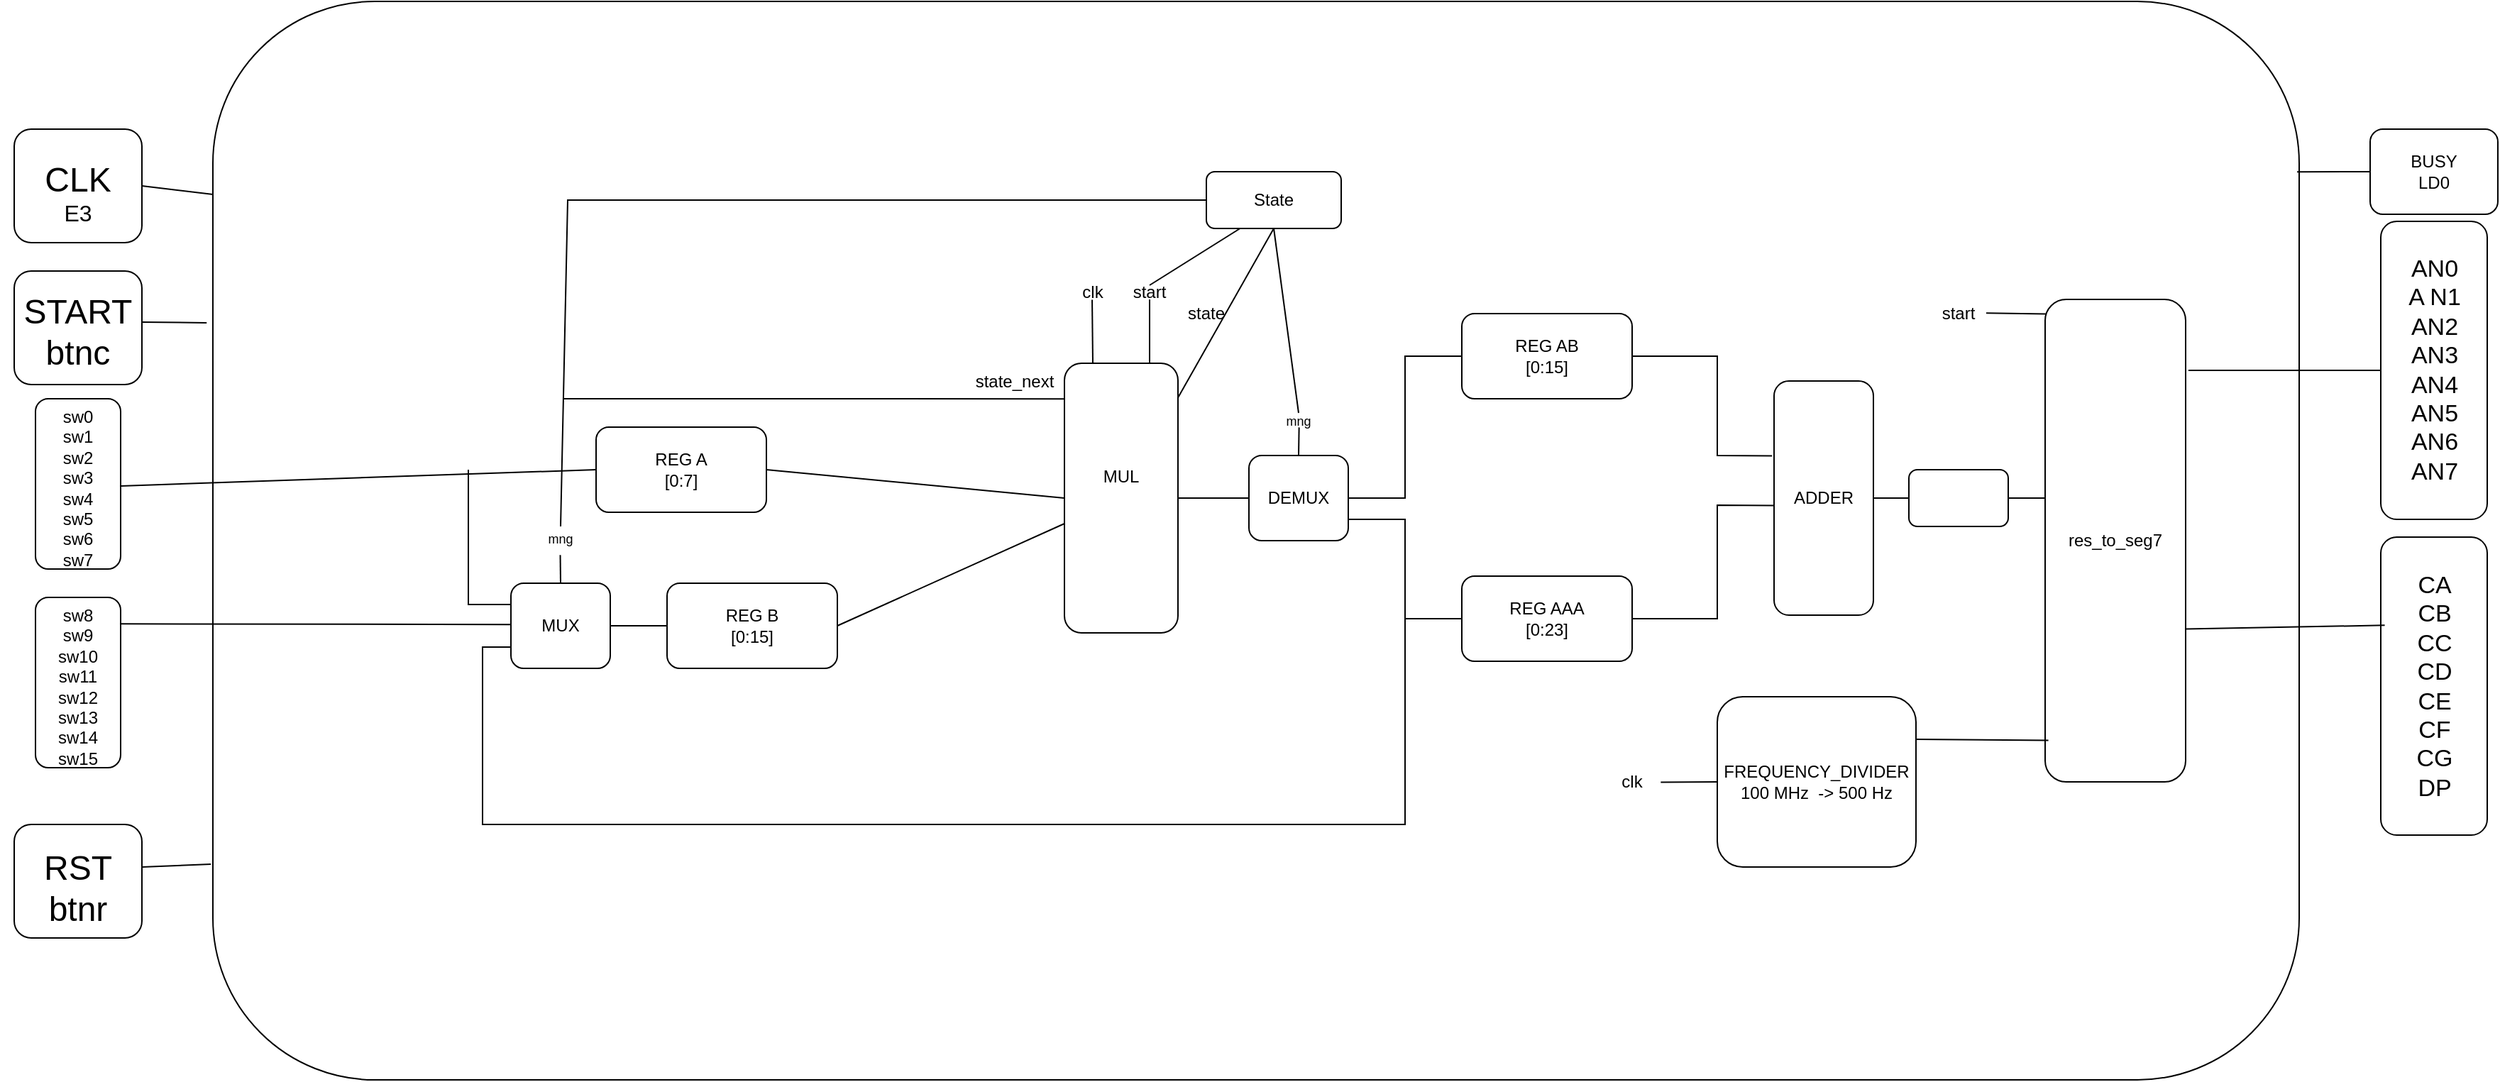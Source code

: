 <mxfile version="24.0.7" type="device">
  <diagram name="Страница — 1" id="pIH_gM4bzzfKMZtcR0t7">
    <mxGraphModel dx="1830" dy="589" grid="1" gridSize="10" guides="1" tooltips="1" connect="1" arrows="1" fold="1" page="1" pageScale="1" pageWidth="827" pageHeight="1169" math="0" shadow="0">
      <root>
        <mxCell id="0" />
        <mxCell id="1" parent="0" />
        <mxCell id="NjHDWYLpvqpNlZsGFkSn-1" value="" style="rounded=1;whiteSpace=wrap;html=1;" vertex="1" parent="1">
          <mxGeometry x="-100" y="180" width="1470" height="760" as="geometry" />
        </mxCell>
        <mxCell id="zxTre6GYapRcSWn1uz2c-5" value="" style="rounded=1;whiteSpace=wrap;html=1;" parent="1" vertex="1">
          <mxGeometry x="170" y="480" width="120" height="60" as="geometry" />
        </mxCell>
        <mxCell id="zxTre6GYapRcSWn1uz2c-6" value="" style="rounded=1;whiteSpace=wrap;html=1;" parent="1" vertex="1">
          <mxGeometry x="220" y="590" width="120" height="60" as="geometry" />
        </mxCell>
        <mxCell id="zxTre6GYapRcSWn1uz2c-7" value="" style="rounded=1;whiteSpace=wrap;html=1;" parent="1" vertex="1">
          <mxGeometry x="110" y="590" width="70" height="60" as="geometry" />
        </mxCell>
        <mxCell id="zxTre6GYapRcSWn1uz2c-8" value="" style="rounded=1;whiteSpace=wrap;html=1;" parent="1" vertex="1">
          <mxGeometry x="630" y="500" width="70" height="60" as="geometry" />
        </mxCell>
        <mxCell id="zxTre6GYapRcSWn1uz2c-9" value="" style="rounded=1;whiteSpace=wrap;html=1;" parent="1" vertex="1">
          <mxGeometry x="780" y="400" width="120" height="60" as="geometry" />
        </mxCell>
        <mxCell id="zxTre6GYapRcSWn1uz2c-10" value="" style="rounded=1;whiteSpace=wrap;html=1;" parent="1" vertex="1">
          <mxGeometry x="780" y="585" width="120" height="60" as="geometry" />
        </mxCell>
        <mxCell id="zxTre6GYapRcSWn1uz2c-11" value="" style="rounded=1;whiteSpace=wrap;html=1;" parent="1" vertex="1">
          <mxGeometry x="500" y="435" width="80" height="190" as="geometry" />
        </mxCell>
        <mxCell id="zxTre6GYapRcSWn1uz2c-13" value="" style="rounded=1;whiteSpace=wrap;html=1;" parent="1" vertex="1">
          <mxGeometry x="1000" y="447.5" width="70" height="165" as="geometry" />
        </mxCell>
        <mxCell id="zxTre6GYapRcSWn1uz2c-14" value="" style="endArrow=none;html=1;rounded=0;entryX=1;entryY=0.5;entryDx=0;entryDy=0;exitX=0;exitY=0.5;exitDx=0;exitDy=0;" parent="1" source="zxTre6GYapRcSWn1uz2c-8" target="zxTre6GYapRcSWn1uz2c-11" edge="1">
          <mxGeometry width="50" height="50" relative="1" as="geometry">
            <mxPoint x="270" y="670" as="sourcePoint" />
            <mxPoint x="320" y="620" as="targetPoint" />
          </mxGeometry>
        </mxCell>
        <mxCell id="zxTre6GYapRcSWn1uz2c-16" value="" style="endArrow=none;html=1;rounded=0;entryX=1;entryY=0.5;entryDx=0;entryDy=0;exitX=0;exitY=0.5;exitDx=0;exitDy=0;" parent="1" source="zxTre6GYapRcSWn1uz2c-9" target="zxTre6GYapRcSWn1uz2c-8" edge="1">
          <mxGeometry width="50" height="50" relative="1" as="geometry">
            <mxPoint x="270" y="670" as="sourcePoint" />
            <mxPoint x="320" y="620" as="targetPoint" />
            <Array as="points">
              <mxPoint x="740" y="430" />
              <mxPoint x="740" y="530" />
            </Array>
          </mxGeometry>
        </mxCell>
        <mxCell id="zxTre6GYapRcSWn1uz2c-18" value="" style="endArrow=none;html=1;rounded=0;entryX=0;entryY=0.5;entryDx=0;entryDy=0;exitX=1;exitY=0.75;exitDx=0;exitDy=0;" parent="1" source="zxTre6GYapRcSWn1uz2c-8" target="zxTre6GYapRcSWn1uz2c-10" edge="1">
          <mxGeometry width="50" height="50" relative="1" as="geometry">
            <mxPoint x="270" y="670" as="sourcePoint" />
            <mxPoint x="320" y="620" as="targetPoint" />
            <Array as="points">
              <mxPoint x="740" y="545" />
              <mxPoint x="740" y="615" />
            </Array>
          </mxGeometry>
        </mxCell>
        <mxCell id="zxTre6GYapRcSWn1uz2c-19" value="" style="endArrow=none;html=1;rounded=0;entryX=1;entryY=0.5;entryDx=0;entryDy=0;" parent="1" target="zxTre6GYapRcSWn1uz2c-13" edge="1">
          <mxGeometry width="50" height="50" relative="1" as="geometry">
            <mxPoint x="1250" y="530" as="sourcePoint" />
            <mxPoint x="320" y="620" as="targetPoint" />
          </mxGeometry>
        </mxCell>
        <mxCell id="zxTre6GYapRcSWn1uz2c-20" value="" style="endArrow=none;html=1;rounded=0;entryX=0;entryY=0.5;entryDx=0;entryDy=0;" parent="1" target="zxTre6GYapRcSWn1uz2c-5" edge="1" source="NjHDWYLpvqpNlZsGFkSn-10">
          <mxGeometry width="50" height="50" relative="1" as="geometry">
            <mxPoint x="-30" y="510" as="sourcePoint" />
            <mxPoint x="320" y="620" as="targetPoint" />
          </mxGeometry>
        </mxCell>
        <mxCell id="zxTre6GYapRcSWn1uz2c-21" value="" style="endArrow=none;html=1;rounded=0;entryX=0;entryY=0.5;entryDx=0;entryDy=0;exitX=1.006;exitY=0.119;exitDx=0;exitDy=0;exitPerimeter=0;" parent="1" edge="1" source="NjHDWYLpvqpNlZsGFkSn-11">
          <mxGeometry width="50" height="50" relative="1" as="geometry">
            <mxPoint x="-20" y="619" as="sourcePoint" />
            <mxPoint x="110" y="619.09" as="targetPoint" />
          </mxGeometry>
        </mxCell>
        <mxCell id="zxTre6GYapRcSWn1uz2c-22" value="" style="endArrow=none;html=1;rounded=0;entryX=0;entryY=0.5;entryDx=0;entryDy=0;exitX=1;exitY=0.5;exitDx=0;exitDy=0;" parent="1" source="zxTre6GYapRcSWn1uz2c-7" target="zxTre6GYapRcSWn1uz2c-6" edge="1">
          <mxGeometry width="50" height="50" relative="1" as="geometry">
            <mxPoint x="270" y="670" as="sourcePoint" />
            <mxPoint x="320" y="620" as="targetPoint" />
          </mxGeometry>
        </mxCell>
        <mxCell id="zxTre6GYapRcSWn1uz2c-23" value="" style="endArrow=none;html=1;rounded=0;entryX=1;entryY=0.5;entryDx=0;entryDy=0;" parent="1" source="zxTre6GYapRcSWn1uz2c-11" target="zxTre6GYapRcSWn1uz2c-6" edge="1">
          <mxGeometry width="50" height="50" relative="1" as="geometry">
            <mxPoint x="270" y="670" as="sourcePoint" />
            <mxPoint x="320" y="620" as="targetPoint" />
          </mxGeometry>
        </mxCell>
        <mxCell id="zxTre6GYapRcSWn1uz2c-24" value="" style="endArrow=none;html=1;rounded=0;entryX=1;entryY=0.5;entryDx=0;entryDy=0;exitX=0;exitY=0.5;exitDx=0;exitDy=0;" parent="1" source="zxTre6GYapRcSWn1uz2c-11" target="zxTre6GYapRcSWn1uz2c-5" edge="1">
          <mxGeometry width="50" height="50" relative="1" as="geometry">
            <mxPoint x="510" y="558" as="sourcePoint" />
            <mxPoint x="350" y="630" as="targetPoint" />
          </mxGeometry>
        </mxCell>
        <mxCell id="zxTre6GYapRcSWn1uz2c-27" value="" style="endArrow=none;html=1;rounded=0;entryX=1;entryY=0.5;entryDx=0;entryDy=0;exitX=-0.004;exitY=0.532;exitDx=0;exitDy=0;exitPerimeter=0;" parent="1" source="zxTre6GYapRcSWn1uz2c-13" target="zxTre6GYapRcSWn1uz2c-10" edge="1">
          <mxGeometry width="50" height="50" relative="1" as="geometry">
            <mxPoint x="1000" y="535" as="sourcePoint" />
            <mxPoint x="920" y="635" as="targetPoint" />
            <Array as="points">
              <mxPoint x="960" y="535" />
              <mxPoint x="960" y="615" />
            </Array>
          </mxGeometry>
        </mxCell>
        <mxCell id="zxTre6GYapRcSWn1uz2c-28" value="" style="endArrow=none;html=1;rounded=0;entryX=-0.02;entryY=0.32;entryDx=0;entryDy=0;exitX=1;exitY=0.75;exitDx=0;exitDy=0;entryPerimeter=0;" parent="1" target="zxTre6GYapRcSWn1uz2c-13" edge="1">
          <mxGeometry width="50" height="50" relative="1" as="geometry">
            <mxPoint x="900" y="430" as="sourcePoint" />
            <mxPoint x="980" y="500" as="targetPoint" />
            <Array as="points">
              <mxPoint x="960" y="430" />
              <mxPoint x="960" y="500" />
            </Array>
          </mxGeometry>
        </mxCell>
        <mxCell id="zxTre6GYapRcSWn1uz2c-30" value="" style="endArrow=none;html=1;rounded=0;exitX=0;exitY=0.75;exitDx=0;exitDy=0;" parent="1" source="zxTre6GYapRcSWn1uz2c-7" edge="1">
          <mxGeometry width="50" height="50" relative="1" as="geometry">
            <mxPoint x="110" y="635" as="sourcePoint" />
            <mxPoint x="740" y="610" as="targetPoint" />
            <Array as="points">
              <mxPoint x="90" y="635" />
              <mxPoint x="90" y="760" />
              <mxPoint x="740" y="760" />
            </Array>
          </mxGeometry>
        </mxCell>
        <mxCell id="zxTre6GYapRcSWn1uz2c-32" value="" style="endArrow=none;html=1;rounded=0;exitX=0.5;exitY=0;exitDx=0;exitDy=0;entryX=0.097;entryY=0.484;entryDx=0;entryDy=0;entryPerimeter=0;" parent="1" source="zxTre6GYapRcSWn1uz2c-7" edge="1">
          <mxGeometry width="50" height="50" relative="1" as="geometry">
            <mxPoint x="130" y="580" as="sourcePoint" />
            <mxPoint x="144.76" y="570.08" as="targetPoint" />
          </mxGeometry>
        </mxCell>
        <mxCell id="zxTre6GYapRcSWn1uz2c-34" value="" style="endArrow=none;html=1;rounded=0;exitX=0.5;exitY=0;exitDx=0;exitDy=0;entryX=0.579;entryY=0.339;entryDx=0;entryDy=0;entryPerimeter=0;" parent="1" source="zxTre6GYapRcSWn1uz2c-8" edge="1">
          <mxGeometry width="50" height="50" relative="1" as="geometry">
            <mxPoint x="155" y="600" as="sourcePoint" />
            <mxPoint x="665.32" y="480.18" as="targetPoint" />
          </mxGeometry>
        </mxCell>
        <mxCell id="zxTre6GYapRcSWn1uz2c-35" value="" style="endArrow=none;html=1;rounded=0;entryX=0.25;entryY=0;entryDx=0;entryDy=0;exitX=0.444;exitY=0.194;exitDx=0;exitDy=0;exitPerimeter=0;" parent="1" target="zxTre6GYapRcSWn1uz2c-11" edge="1">
          <mxGeometry width="50" height="50" relative="1" as="geometry">
            <mxPoint x="519.52" y="390.28" as="sourcePoint" />
            <mxPoint x="400" y="430" as="targetPoint" />
          </mxGeometry>
        </mxCell>
        <mxCell id="zxTre6GYapRcSWn1uz2c-36" value="" style="endArrow=none;html=1;rounded=0;entryX=0.25;entryY=0;entryDx=0;entryDy=0;exitX=0.444;exitY=0.194;exitDx=0;exitDy=0;exitPerimeter=0;" parent="1" edge="1">
          <mxGeometry width="50" height="50" relative="1" as="geometry">
            <mxPoint x="560" y="390" as="sourcePoint" />
            <mxPoint x="560" y="435" as="targetPoint" />
          </mxGeometry>
        </mxCell>
        <mxCell id="zxTre6GYapRcSWn1uz2c-37" value="MUL" style="text;html=1;align=center;verticalAlign=middle;whiteSpace=wrap;rounded=0;" parent="1" vertex="1">
          <mxGeometry x="510" y="500" width="60" height="30" as="geometry" />
        </mxCell>
        <mxCell id="zxTre6GYapRcSWn1uz2c-38" value="DEMUX" style="text;html=1;align=center;verticalAlign=middle;whiteSpace=wrap;rounded=0;" parent="1" vertex="1">
          <mxGeometry x="635" y="515" width="60" height="30" as="geometry" />
        </mxCell>
        <mxCell id="zxTre6GYapRcSWn1uz2c-39" value="MUX" style="text;html=1;align=center;verticalAlign=middle;whiteSpace=wrap;rounded=0;" parent="1" vertex="1">
          <mxGeometry x="115" y="605" width="60" height="30" as="geometry" />
        </mxCell>
        <mxCell id="zxTre6GYapRcSWn1uz2c-40" value="" style="endArrow=none;html=1;rounded=0;entryX=0;entryY=0.25;entryDx=0;entryDy=0;" parent="1" target="zxTre6GYapRcSWn1uz2c-7" edge="1">
          <mxGeometry width="50" height="50" relative="1" as="geometry">
            <mxPoint x="80" y="510" as="sourcePoint" />
            <mxPoint x="400" y="430" as="targetPoint" />
            <Array as="points">
              <mxPoint x="80" y="605" />
            </Array>
          </mxGeometry>
        </mxCell>
        <mxCell id="zxTre6GYapRcSWn1uz2c-41" value="&lt;font style=&quot;font-size: 9px;&quot;&gt;mng&lt;/font&gt;" style="text;html=1;align=center;verticalAlign=middle;whiteSpace=wrap;rounded=0;" parent="1" vertex="1">
          <mxGeometry x="115" y="550" width="60" height="15" as="geometry" />
        </mxCell>
        <mxCell id="zxTre6GYapRcSWn1uz2c-42" value="&lt;font style=&quot;font-size: 9px;&quot;&gt;mng&lt;/font&gt;" style="text;html=1;align=center;verticalAlign=middle;whiteSpace=wrap;rounded=0;" parent="1" vertex="1">
          <mxGeometry x="635" y="470" width="60" height="10" as="geometry" />
        </mxCell>
        <mxCell id="zxTre6GYapRcSWn1uz2c-43" value="clk" style="text;html=1;align=center;verticalAlign=middle;whiteSpace=wrap;rounded=0;" parent="1" vertex="1">
          <mxGeometry x="490" y="370" width="60" height="30" as="geometry" />
        </mxCell>
        <mxCell id="zxTre6GYapRcSWn1uz2c-44" value="start" style="text;html=1;align=center;verticalAlign=middle;whiteSpace=wrap;rounded=0;" parent="1" vertex="1">
          <mxGeometry x="530" y="380" width="60" height="10" as="geometry" />
        </mxCell>
        <mxCell id="zxTre6GYapRcSWn1uz2c-45" value="REG A&lt;br&gt;[0:7]" style="text;html=1;align=center;verticalAlign=middle;whiteSpace=wrap;rounded=0;" parent="1" vertex="1">
          <mxGeometry x="200" y="495" width="60" height="30" as="geometry" />
        </mxCell>
        <mxCell id="zxTre6GYapRcSWn1uz2c-46" value="REG B&lt;br&gt;[0:15]" style="text;html=1;align=center;verticalAlign=middle;whiteSpace=wrap;rounded=0;" parent="1" vertex="1">
          <mxGeometry x="250" y="605" width="60" height="30" as="geometry" />
        </mxCell>
        <mxCell id="zxTre6GYapRcSWn1uz2c-49" value="REG AAA&lt;br&gt;[0:23]" style="text;html=1;align=center;verticalAlign=middle;whiteSpace=wrap;rounded=0;" parent="1" vertex="1">
          <mxGeometry x="810" y="600" width="60" height="30" as="geometry" />
        </mxCell>
        <mxCell id="zxTre6GYapRcSWn1uz2c-50" value="REG AB&lt;br&gt;[0:15]" style="text;html=1;align=center;verticalAlign=middle;whiteSpace=wrap;rounded=0;" parent="1" vertex="1">
          <mxGeometry x="810" y="415" width="60" height="30" as="geometry" />
        </mxCell>
        <mxCell id="zxTre6GYapRcSWn1uz2c-51" value="ADDER" style="text;html=1;align=center;verticalAlign=middle;whiteSpace=wrap;rounded=0;" parent="1" vertex="1">
          <mxGeometry x="1005" y="515" width="60" height="30" as="geometry" />
        </mxCell>
        <mxCell id="k30qHx_4KiSMYOBZk84a-1" value="State" style="rounded=1;whiteSpace=wrap;html=1;" parent="1" vertex="1">
          <mxGeometry x="600" y="300" width="95" height="40" as="geometry" />
        </mxCell>
        <mxCell id="k30qHx_4KiSMYOBZk84a-2" value="" style="endArrow=none;html=1;rounded=0;entryX=0.25;entryY=1;entryDx=0;entryDy=0;exitX=0.5;exitY=0;exitDx=0;exitDy=0;" parent="1" source="zxTre6GYapRcSWn1uz2c-44" target="k30qHx_4KiSMYOBZk84a-1" edge="1">
          <mxGeometry width="50" height="50" relative="1" as="geometry">
            <mxPoint x="570" y="560" as="sourcePoint" />
            <mxPoint x="620" y="510" as="targetPoint" />
          </mxGeometry>
        </mxCell>
        <mxCell id="k30qHx_4KiSMYOBZk84a-4" value="" style="endArrow=none;html=1;rounded=0;entryX=0.5;entryY=1;entryDx=0;entryDy=0;exitX=0.5;exitY=0;exitDx=0;exitDy=0;" parent="1" source="zxTre6GYapRcSWn1uz2c-42" target="k30qHx_4KiSMYOBZk84a-1" edge="1">
          <mxGeometry width="50" height="50" relative="1" as="geometry">
            <mxPoint x="550" y="480" as="sourcePoint" />
            <mxPoint x="600" y="430" as="targetPoint" />
          </mxGeometry>
        </mxCell>
        <mxCell id="k30qHx_4KiSMYOBZk84a-5" value="" style="endArrow=none;html=1;rounded=0;entryX=0;entryY=0.5;entryDx=0;entryDy=0;exitX=0.5;exitY=0;exitDx=0;exitDy=0;" parent="1" source="zxTre6GYapRcSWn1uz2c-41" target="k30qHx_4KiSMYOBZk84a-1" edge="1">
          <mxGeometry width="50" height="50" relative="1" as="geometry">
            <mxPoint x="510" y="530" as="sourcePoint" />
            <mxPoint x="560" y="480" as="targetPoint" />
            <Array as="points">
              <mxPoint x="150" y="320" />
            </Array>
          </mxGeometry>
        </mxCell>
        <mxCell id="k30qHx_4KiSMYOBZk84a-6" value="" style="endArrow=none;html=1;rounded=0;entryX=0.5;entryY=1;entryDx=0;entryDy=0;" parent="1" source="zxTre6GYapRcSWn1uz2c-11" target="k30qHx_4KiSMYOBZk84a-1" edge="1">
          <mxGeometry width="50" height="50" relative="1" as="geometry">
            <mxPoint x="370" y="530" as="sourcePoint" />
            <mxPoint x="420" y="480" as="targetPoint" />
          </mxGeometry>
        </mxCell>
        <mxCell id="k30qHx_4KiSMYOBZk84a-7" value="state" style="text;html=1;align=center;verticalAlign=middle;whiteSpace=wrap;rounded=0;" parent="1" vertex="1">
          <mxGeometry x="570" y="385" width="60" height="30" as="geometry" />
        </mxCell>
        <mxCell id="k30qHx_4KiSMYOBZk84a-10" value="" style="endArrow=none;html=1;rounded=0;entryX=0.033;entryY=0.132;entryDx=0;entryDy=0;entryPerimeter=0;" parent="1" edge="1">
          <mxGeometry width="50" height="50" relative="1" as="geometry">
            <mxPoint x="147.36" y="460" as="sourcePoint" />
            <mxPoint x="500.0" y="460.08" as="targetPoint" />
          </mxGeometry>
        </mxCell>
        <mxCell id="k30qHx_4KiSMYOBZk84a-11" value="state_next" style="text;html=1;align=center;verticalAlign=middle;whiteSpace=wrap;rounded=0;" parent="1" vertex="1">
          <mxGeometry x="440" y="435" width="50" height="25" as="geometry" />
        </mxCell>
        <mxCell id="NjHDWYLpvqpNlZsGFkSn-2" value="" style="rounded=1;whiteSpace=wrap;html=1;" vertex="1" parent="1">
          <mxGeometry x="-240" y="760" width="90" height="80" as="geometry" />
        </mxCell>
        <mxCell id="NjHDWYLpvqpNlZsGFkSn-3" value="" style="rounded=1;whiteSpace=wrap;html=1;" vertex="1" parent="1">
          <mxGeometry x="-240" y="370" width="90" height="80" as="geometry" />
        </mxCell>
        <mxCell id="NjHDWYLpvqpNlZsGFkSn-4" value="" style="rounded=1;whiteSpace=wrap;html=1;" vertex="1" parent="1">
          <mxGeometry x="-240" y="270" width="90" height="80" as="geometry" />
        </mxCell>
        <mxCell id="NjHDWYLpvqpNlZsGFkSn-5" value="" style="rounded=1;whiteSpace=wrap;html=1;rotation=90;" vertex="1" parent="1">
          <mxGeometry x="-255" y="490" width="120" height="60" as="geometry" />
        </mxCell>
        <mxCell id="NjHDWYLpvqpNlZsGFkSn-6" value="" style="rounded=1;whiteSpace=wrap;html=1;rotation=90;" vertex="1" parent="1">
          <mxGeometry x="-255" y="630" width="120" height="60" as="geometry" />
        </mxCell>
        <mxCell id="NjHDWYLpvqpNlZsGFkSn-7" value="&lt;font style=&quot;font-size: 24px;&quot;&gt;CLK&lt;/font&gt;&lt;div&gt;&lt;font size=&quot;3&quot;&gt;E3&lt;/font&gt;&lt;/div&gt;" style="text;html=1;align=center;verticalAlign=middle;whiteSpace=wrap;rounded=0;" vertex="1" parent="1">
          <mxGeometry x="-250" y="280" width="110" height="70" as="geometry" />
        </mxCell>
        <mxCell id="NjHDWYLpvqpNlZsGFkSn-8" value="&lt;span style=&quot;font-size: 24px;&quot;&gt;START&lt;/span&gt;&lt;div&gt;&lt;span style=&quot;font-size: 24px;&quot;&gt;btnc&lt;/span&gt;&lt;/div&gt;" style="text;html=1;align=center;verticalAlign=middle;whiteSpace=wrap;rounded=0;" vertex="1" parent="1">
          <mxGeometry x="-250" y="377.5" width="110" height="70" as="geometry" />
        </mxCell>
        <mxCell id="NjHDWYLpvqpNlZsGFkSn-9" value="&lt;span style=&quot;font-size: 24px;&quot;&gt;RST&lt;/span&gt;&lt;div&gt;&lt;span style=&quot;font-size: 24px;&quot;&gt;btnr&lt;/span&gt;&lt;/div&gt;" style="text;html=1;align=center;verticalAlign=middle;whiteSpace=wrap;rounded=0;" vertex="1" parent="1">
          <mxGeometry x="-250" y="770" width="110" height="70" as="geometry" />
        </mxCell>
        <mxCell id="NjHDWYLpvqpNlZsGFkSn-10" value="sw0&lt;div&gt;sw1&lt;/div&gt;&lt;div&gt;sw2&lt;/div&gt;&lt;div&gt;sw3&lt;/div&gt;&lt;div&gt;sw4&lt;/div&gt;&lt;div&gt;sw5&lt;/div&gt;&lt;div&gt;sw6&lt;/div&gt;&lt;div&gt;sw7&lt;/div&gt;" style="text;html=1;align=center;verticalAlign=middle;whiteSpace=wrap;rounded=0;" vertex="1" parent="1">
          <mxGeometry x="-225" y="465" width="60" height="115" as="geometry" />
        </mxCell>
        <mxCell id="NjHDWYLpvqpNlZsGFkSn-11" value="sw8&lt;div&gt;sw9&lt;/div&gt;&lt;div&gt;sw10&lt;/div&gt;&lt;div&gt;sw11&lt;/div&gt;&lt;div&gt;sw12&lt;/div&gt;&lt;div&gt;sw13&lt;/div&gt;&lt;div&gt;sw14&lt;/div&gt;&lt;div&gt;sw15&lt;/div&gt;" style="text;html=1;align=center;verticalAlign=middle;whiteSpace=wrap;rounded=0;" vertex="1" parent="1">
          <mxGeometry x="-225" y="605" width="60" height="115" as="geometry" />
        </mxCell>
        <mxCell id="NjHDWYLpvqpNlZsGFkSn-13" value="" style="endArrow=none;html=1;rounded=0;exitX=0;exitY=0.179;exitDx=0;exitDy=0;exitPerimeter=0;" edge="1" parent="1" source="NjHDWYLpvqpNlZsGFkSn-1">
          <mxGeometry width="50" height="50" relative="1" as="geometry">
            <mxPoint x="-60" y="390" as="sourcePoint" />
            <mxPoint x="-150" y="310" as="targetPoint" />
          </mxGeometry>
        </mxCell>
        <mxCell id="NjHDWYLpvqpNlZsGFkSn-14" value="" style="endArrow=none;html=1;rounded=0;exitX=-0.003;exitY=0.298;exitDx=0;exitDy=0;exitPerimeter=0;" edge="1" parent="1" source="NjHDWYLpvqpNlZsGFkSn-1">
          <mxGeometry width="50" height="50" relative="1" as="geometry">
            <mxPoint x="180" y="570" as="sourcePoint" />
            <mxPoint x="-150" y="406" as="targetPoint" />
          </mxGeometry>
        </mxCell>
        <mxCell id="NjHDWYLpvqpNlZsGFkSn-15" value="" style="endArrow=none;html=1;rounded=0;entryX=-0.001;entryY=0.8;entryDx=0;entryDy=0;entryPerimeter=0;" edge="1" parent="1" target="NjHDWYLpvqpNlZsGFkSn-1">
          <mxGeometry width="50" height="50" relative="1" as="geometry">
            <mxPoint x="-150" y="790" as="sourcePoint" />
            <mxPoint x="230" y="520" as="targetPoint" />
          </mxGeometry>
        </mxCell>
        <mxCell id="NjHDWYLpvqpNlZsGFkSn-17" value="res_to_seg7" style="rounded=1;whiteSpace=wrap;html=1;" vertex="1" parent="1">
          <mxGeometry x="1191" y="390" width="99" height="340" as="geometry" />
        </mxCell>
        <mxCell id="NjHDWYLpvqpNlZsGFkSn-18" value="BUSY&lt;div&gt;LD0&lt;/div&gt;" style="rounded=1;whiteSpace=wrap;html=1;" vertex="1" parent="1">
          <mxGeometry x="1420" y="270" width="90" height="60" as="geometry" />
        </mxCell>
        <mxCell id="NjHDWYLpvqpNlZsGFkSn-19" value="&lt;font style=&quot;font-size: 17px;&quot;&gt;AN0&lt;/font&gt;&lt;div style=&quot;font-size: 17px;&quot;&gt;&lt;font style=&quot;font-size: 17px;&quot;&gt;A N1&lt;/font&gt;&lt;/div&gt;&lt;div style=&quot;font-size: 17px;&quot;&gt;&lt;font style=&quot;font-size: 17px;&quot;&gt;AN2&lt;/font&gt;&lt;/div&gt;&lt;div style=&quot;font-size: 17px;&quot;&gt;&lt;font style=&quot;font-size: 17px;&quot;&gt;AN3&lt;/font&gt;&lt;/div&gt;&lt;div style=&quot;font-size: 17px;&quot;&gt;&lt;font style=&quot;font-size: 17px;&quot;&gt;AN4&lt;/font&gt;&lt;/div&gt;&lt;div style=&quot;font-size: 17px;&quot;&gt;&lt;font style=&quot;font-size: 17px;&quot;&gt;AN5&lt;/font&gt;&lt;/div&gt;&lt;div style=&quot;font-size: 17px;&quot;&gt;&lt;font style=&quot;font-size: 17px;&quot;&gt;AN6&lt;/font&gt;&lt;/div&gt;&lt;div style=&quot;font-size: 17px;&quot;&gt;&lt;font style=&quot;font-size: 17px;&quot;&gt;AN7&lt;/font&gt;&lt;/div&gt;" style="rounded=1;whiteSpace=wrap;html=1;" vertex="1" parent="1">
          <mxGeometry x="1427.5" y="335" width="75" height="210" as="geometry" />
        </mxCell>
        <mxCell id="NjHDWYLpvqpNlZsGFkSn-20" value="&lt;font style=&quot;font-size: 17px;&quot;&gt;CA&lt;/font&gt;&lt;div style=&quot;font-size: 17px;&quot;&gt;&lt;font style=&quot;font-size: 17px;&quot;&gt;CB&lt;/font&gt;&lt;/div&gt;&lt;div style=&quot;font-size: 17px;&quot;&gt;&lt;font style=&quot;font-size: 17px;&quot;&gt;CC&lt;/font&gt;&lt;/div&gt;&lt;div style=&quot;font-size: 17px;&quot;&gt;&lt;font style=&quot;font-size: 17px;&quot;&gt;CD&lt;/font&gt;&lt;/div&gt;&lt;div style=&quot;font-size: 17px;&quot;&gt;&lt;font style=&quot;font-size: 17px;&quot;&gt;CE&lt;/font&gt;&lt;/div&gt;&lt;div style=&quot;font-size: 17px;&quot;&gt;&lt;font style=&quot;font-size: 17px;&quot;&gt;CF&lt;/font&gt;&lt;/div&gt;&lt;div style=&quot;font-size: 17px;&quot;&gt;&lt;font style=&quot;font-size: 17px;&quot;&gt;CG&lt;/font&gt;&lt;/div&gt;&lt;div style=&quot;font-size: 17px;&quot;&gt;&lt;font style=&quot;font-size: 17px;&quot;&gt;DP&lt;/font&gt;&lt;/div&gt;" style="rounded=1;whiteSpace=wrap;html=1;" vertex="1" parent="1">
          <mxGeometry x="1427.5" y="557.5" width="75" height="210" as="geometry" />
        </mxCell>
        <mxCell id="NjHDWYLpvqpNlZsGFkSn-21" value="FREQUENCY_DIVIDER&lt;div&gt;100 MHz&amp;nbsp; -&amp;gt; 500 Hz&lt;/div&gt;" style="rounded=1;whiteSpace=wrap;html=1;" vertex="1" parent="1">
          <mxGeometry x="960" y="670" width="140" height="120" as="geometry" />
        </mxCell>
        <mxCell id="NjHDWYLpvqpNlZsGFkSn-24" value="" style="endArrow=none;html=1;rounded=0;entryX=0;entryY=0.5;entryDx=0;entryDy=0;exitX=0.694;exitY=0.724;exitDx=0;exitDy=0;exitPerimeter=0;" edge="1" parent="1" source="NjHDWYLpvqpNlZsGFkSn-1" target="NjHDWYLpvqpNlZsGFkSn-21">
          <mxGeometry width="50" height="50" relative="1" as="geometry">
            <mxPoint x="1060" y="650" as="sourcePoint" />
            <mxPoint x="1110" y="600" as="targetPoint" />
          </mxGeometry>
        </mxCell>
        <mxCell id="NjHDWYLpvqpNlZsGFkSn-26" value="" style="endArrow=none;html=1;rounded=0;entryX=0.023;entryY=0.914;entryDx=0;entryDy=0;entryPerimeter=0;exitX=1;exitY=0.25;exitDx=0;exitDy=0;" edge="1" parent="1" source="NjHDWYLpvqpNlZsGFkSn-21" target="NjHDWYLpvqpNlZsGFkSn-17">
          <mxGeometry width="50" height="50" relative="1" as="geometry">
            <mxPoint x="1060" y="650" as="sourcePoint" />
            <mxPoint x="1110" y="600" as="targetPoint" />
          </mxGeometry>
        </mxCell>
        <mxCell id="NjHDWYLpvqpNlZsGFkSn-28" value="" style="endArrow=none;html=1;rounded=0;entryX=0.006;entryY=0.03;entryDx=0;entryDy=0;entryPerimeter=0;exitX=0.85;exitY=0.289;exitDx=0;exitDy=0;exitPerimeter=0;" edge="1" parent="1" source="NjHDWYLpvqpNlZsGFkSn-1" target="NjHDWYLpvqpNlZsGFkSn-17">
          <mxGeometry width="50" height="50" relative="1" as="geometry">
            <mxPoint x="1060" y="650" as="sourcePoint" />
            <mxPoint x="1110" y="600" as="targetPoint" />
          </mxGeometry>
        </mxCell>
        <mxCell id="NjHDWYLpvqpNlZsGFkSn-29" value="" style="endArrow=none;html=1;rounded=0;entryX=0;entryY=0.5;entryDx=0;entryDy=0;exitX=0.999;exitY=0.158;exitDx=0;exitDy=0;exitPerimeter=0;" edge="1" parent="1" source="NjHDWYLpvqpNlZsGFkSn-1" target="NjHDWYLpvqpNlZsGFkSn-18">
          <mxGeometry width="50" height="50" relative="1" as="geometry">
            <mxPoint x="1060" y="600" as="sourcePoint" />
            <mxPoint x="1110" y="550" as="targetPoint" />
          </mxGeometry>
        </mxCell>
        <mxCell id="NjHDWYLpvqpNlZsGFkSn-30" value="" style="endArrow=none;html=1;rounded=0;entryX=0;entryY=0.5;entryDx=0;entryDy=0;exitX=1.02;exitY=0.147;exitDx=0;exitDy=0;exitPerimeter=0;" edge="1" parent="1" source="NjHDWYLpvqpNlZsGFkSn-17" target="NjHDWYLpvqpNlZsGFkSn-19">
          <mxGeometry width="50" height="50" relative="1" as="geometry">
            <mxPoint x="1060" y="600" as="sourcePoint" />
            <mxPoint x="1110" y="550" as="targetPoint" />
          </mxGeometry>
        </mxCell>
        <mxCell id="NjHDWYLpvqpNlZsGFkSn-31" value="" style="endArrow=none;html=1;rounded=0;entryX=0.037;entryY=0.296;entryDx=0;entryDy=0;entryPerimeter=0;exitX=1.003;exitY=0.683;exitDx=0;exitDy=0;exitPerimeter=0;" edge="1" parent="1" source="NjHDWYLpvqpNlZsGFkSn-17" target="NjHDWYLpvqpNlZsGFkSn-20">
          <mxGeometry width="50" height="50" relative="1" as="geometry">
            <mxPoint x="1060" y="600" as="sourcePoint" />
            <mxPoint x="1110" y="550" as="targetPoint" />
          </mxGeometry>
        </mxCell>
        <mxCell id="NjHDWYLpvqpNlZsGFkSn-32" value="start" style="text;html=1;align=center;verticalAlign=middle;whiteSpace=wrap;rounded=0;" vertex="1" parent="1">
          <mxGeometry x="1100" y="385" width="60" height="30" as="geometry" />
        </mxCell>
        <mxCell id="NjHDWYLpvqpNlZsGFkSn-33" value="clk" style="text;html=1;align=center;verticalAlign=middle;whiteSpace=wrap;rounded=0;" vertex="1" parent="1">
          <mxGeometry x="870" y="715" width="60" height="30" as="geometry" />
        </mxCell>
        <mxCell id="NjHDWYLpvqpNlZsGFkSn-34" value="" style="rounded=1;whiteSpace=wrap;html=1;" vertex="1" parent="1">
          <mxGeometry x="1095" y="510" width="70" height="40" as="geometry" />
        </mxCell>
      </root>
    </mxGraphModel>
  </diagram>
</mxfile>
